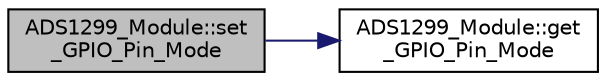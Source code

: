 digraph "ADS1299_Module::set_GPIO_Pin_Mode"
{
 // LATEX_PDF_SIZE
  edge [fontname="Helvetica",fontsize="10",labelfontname="Helvetica",labelfontsize="10"];
  node [fontname="Helvetica",fontsize="10",shape=record];
  rankdir="LR";
  Node1 [label="ADS1299_Module::set\l_GPIO_Pin_Mode",height=0.2,width=0.4,color="black", fillcolor="grey75", style="filled", fontcolor="black",tooltip="Sets the GPIO mode of a GPIO Pin."];
  Node1 -> Node2 [color="midnightblue",fontsize="10",style="solid",fontname="Helvetica"];
  Node2 [label="ADS1299_Module::get\l_GPIO_Pin_Mode",height=0.2,width=0.4,color="black", fillcolor="white", style="filled",URL="$class_a_d_s1299___module.html#aa06b4d78747eb50209c7405b92fa9c2d",tooltip="Gets the GPIO mode of a GPIO Pin."];
}

